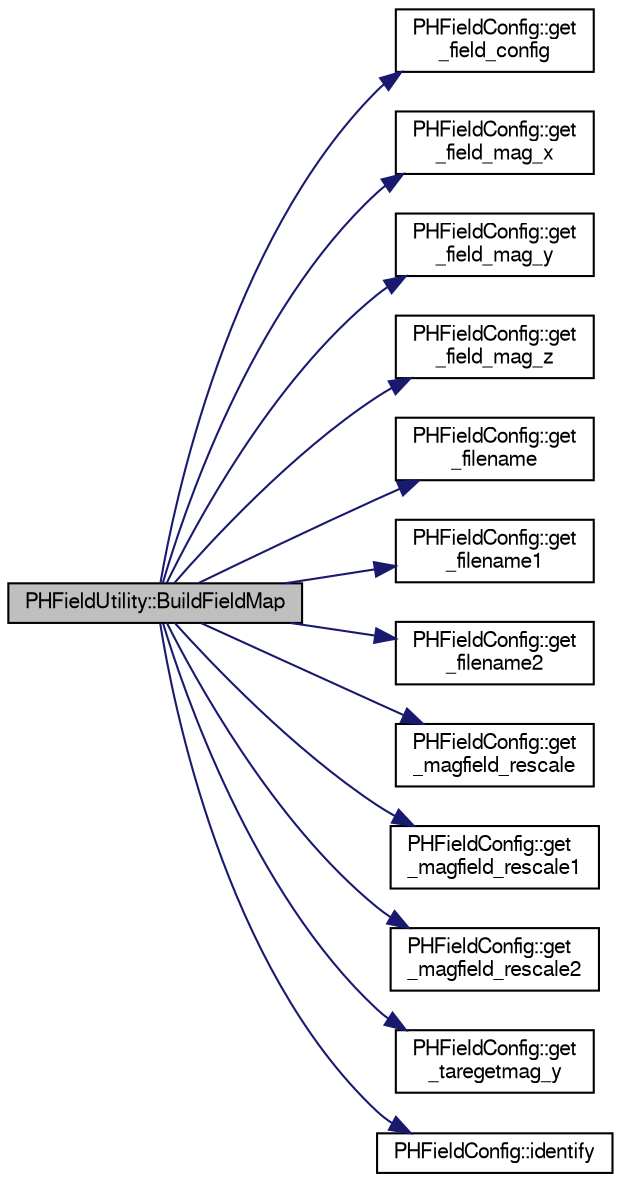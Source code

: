 digraph "PHFieldUtility::BuildFieldMap"
{
  bgcolor="transparent";
  edge [fontname="FreeSans",fontsize="10",labelfontname="FreeSans",labelfontsize="10"];
  node [fontname="FreeSans",fontsize="10",shape=record];
  rankdir="LR";
  Node1 [label="PHFieldUtility::BuildFieldMap",height=0.2,width=0.4,color="black", fillcolor="grey75", style="filled" fontcolor="black"];
  Node1 -> Node2 [color="midnightblue",fontsize="10",style="solid",fontname="FreeSans"];
  Node2 [label="PHFieldConfig::get\l_field_config",height=0.2,width=0.4,color="black",URL="$d9/d8c/classPHFieldConfig.html#a2287bc9abae8496edabb7f5ac9e033f4"];
  Node1 -> Node3 [color="midnightblue",fontsize="10",style="solid",fontname="FreeSans"];
  Node3 [label="PHFieldConfig::get\l_field_mag_x",height=0.2,width=0.4,color="black",URL="$d9/d8c/classPHFieldConfig.html#aa2addffe68d9122c30aa8e2c1f05b59e",tooltip="field value in Tesla for uniform field model ONLY for PHFieldConfig_v2 "];
  Node1 -> Node4 [color="midnightblue",fontsize="10",style="solid",fontname="FreeSans"];
  Node4 [label="PHFieldConfig::get\l_field_mag_y",height=0.2,width=0.4,color="black",URL="$d9/d8c/classPHFieldConfig.html#adb0a653763be8070f91d15c9b8bee140",tooltip="field value in Tesla for uniform field model ONLY for PHFieldConfig_v2 "];
  Node1 -> Node5 [color="midnightblue",fontsize="10",style="solid",fontname="FreeSans"];
  Node5 [label="PHFieldConfig::get\l_field_mag_z",height=0.2,width=0.4,color="black",URL="$d9/d8c/classPHFieldConfig.html#a92120db0bf169fe69286812846290024",tooltip="field value in Tesla for uniform field model ONLY for PHFieldConfig_v2 "];
  Node1 -> Node6 [color="midnightblue",fontsize="10",style="solid",fontname="FreeSans"];
  Node6 [label="PHFieldConfig::get\l_filename",height=0.2,width=0.4,color="black",URL="$d9/d8c/classPHFieldConfig.html#ac2d252a6d762ef9bfcde0b3aa14ee06c"];
  Node1 -> Node7 [color="midnightblue",fontsize="10",style="solid",fontname="FreeSans"];
  Node7 [label="PHFieldConfig::get\l_filename1",height=0.2,width=0.4,color="black",URL="$d9/d8c/classPHFieldConfig.html#a7f21e9c7ab55a08b0562e6bceeee71b8",tooltip="field value in Tesla for target field model ONLY for PHFieldConfig_v3 "];
  Node1 -> Node8 [color="midnightblue",fontsize="10",style="solid",fontname="FreeSans"];
  Node8 [label="PHFieldConfig::get\l_filename2",height=0.2,width=0.4,color="black",URL="$d9/d8c/classPHFieldConfig.html#af23e61576a09b09629718fc4bb3488b7"];
  Node1 -> Node9 [color="midnightblue",fontsize="10",style="solid",fontname="FreeSans"];
  Node9 [label="PHFieldConfig::get\l_magfield_rescale",height=0.2,width=0.4,color="black",URL="$d9/d8c/classPHFieldConfig.html#a799555656757d8288161e1fcd82165fa"];
  Node1 -> Node10 [color="midnightblue",fontsize="10",style="solid",fontname="FreeSans"];
  Node10 [label="PHFieldConfig::get\l_magfield_rescale1",height=0.2,width=0.4,color="black",URL="$d9/d8c/classPHFieldConfig.html#a4a5c15170287dff90cf40124f3d6e933",tooltip="field value in Tesla for uniform field model ONLY for PHFieldConfig_v3 "];
  Node1 -> Node11 [color="midnightblue",fontsize="10",style="solid",fontname="FreeSans"];
  Node11 [label="PHFieldConfig::get\l_magfield_rescale2",height=0.2,width=0.4,color="black",URL="$d9/d8c/classPHFieldConfig.html#ac7ab87363434c9a7fe178b1ac2535cef",tooltip="field value in Tesla for uniform field model ONLY for PHFieldConfig_v3 "];
  Node1 -> Node12 [color="midnightblue",fontsize="10",style="solid",fontname="FreeSans"];
  Node12 [label="PHFieldConfig::get\l_taregetmag_y",height=0.2,width=0.4,color="black",URL="$d9/d8c/classPHFieldConfig.html#af61565f27edc9deaa2df2972bd7a0bec",tooltip="field value in Tesla for target field model ONLY for PHFieldConfig_v3 "];
  Node1 -> Node13 [color="midnightblue",fontsize="10",style="solid",fontname="FreeSans"];
  Node13 [label="PHFieldConfig::identify",height=0.2,width=0.4,color="black",URL="$d9/d8c/classPHFieldConfig.html#a654b7e3f5258ab82dc39484d2f51c036"];
}
